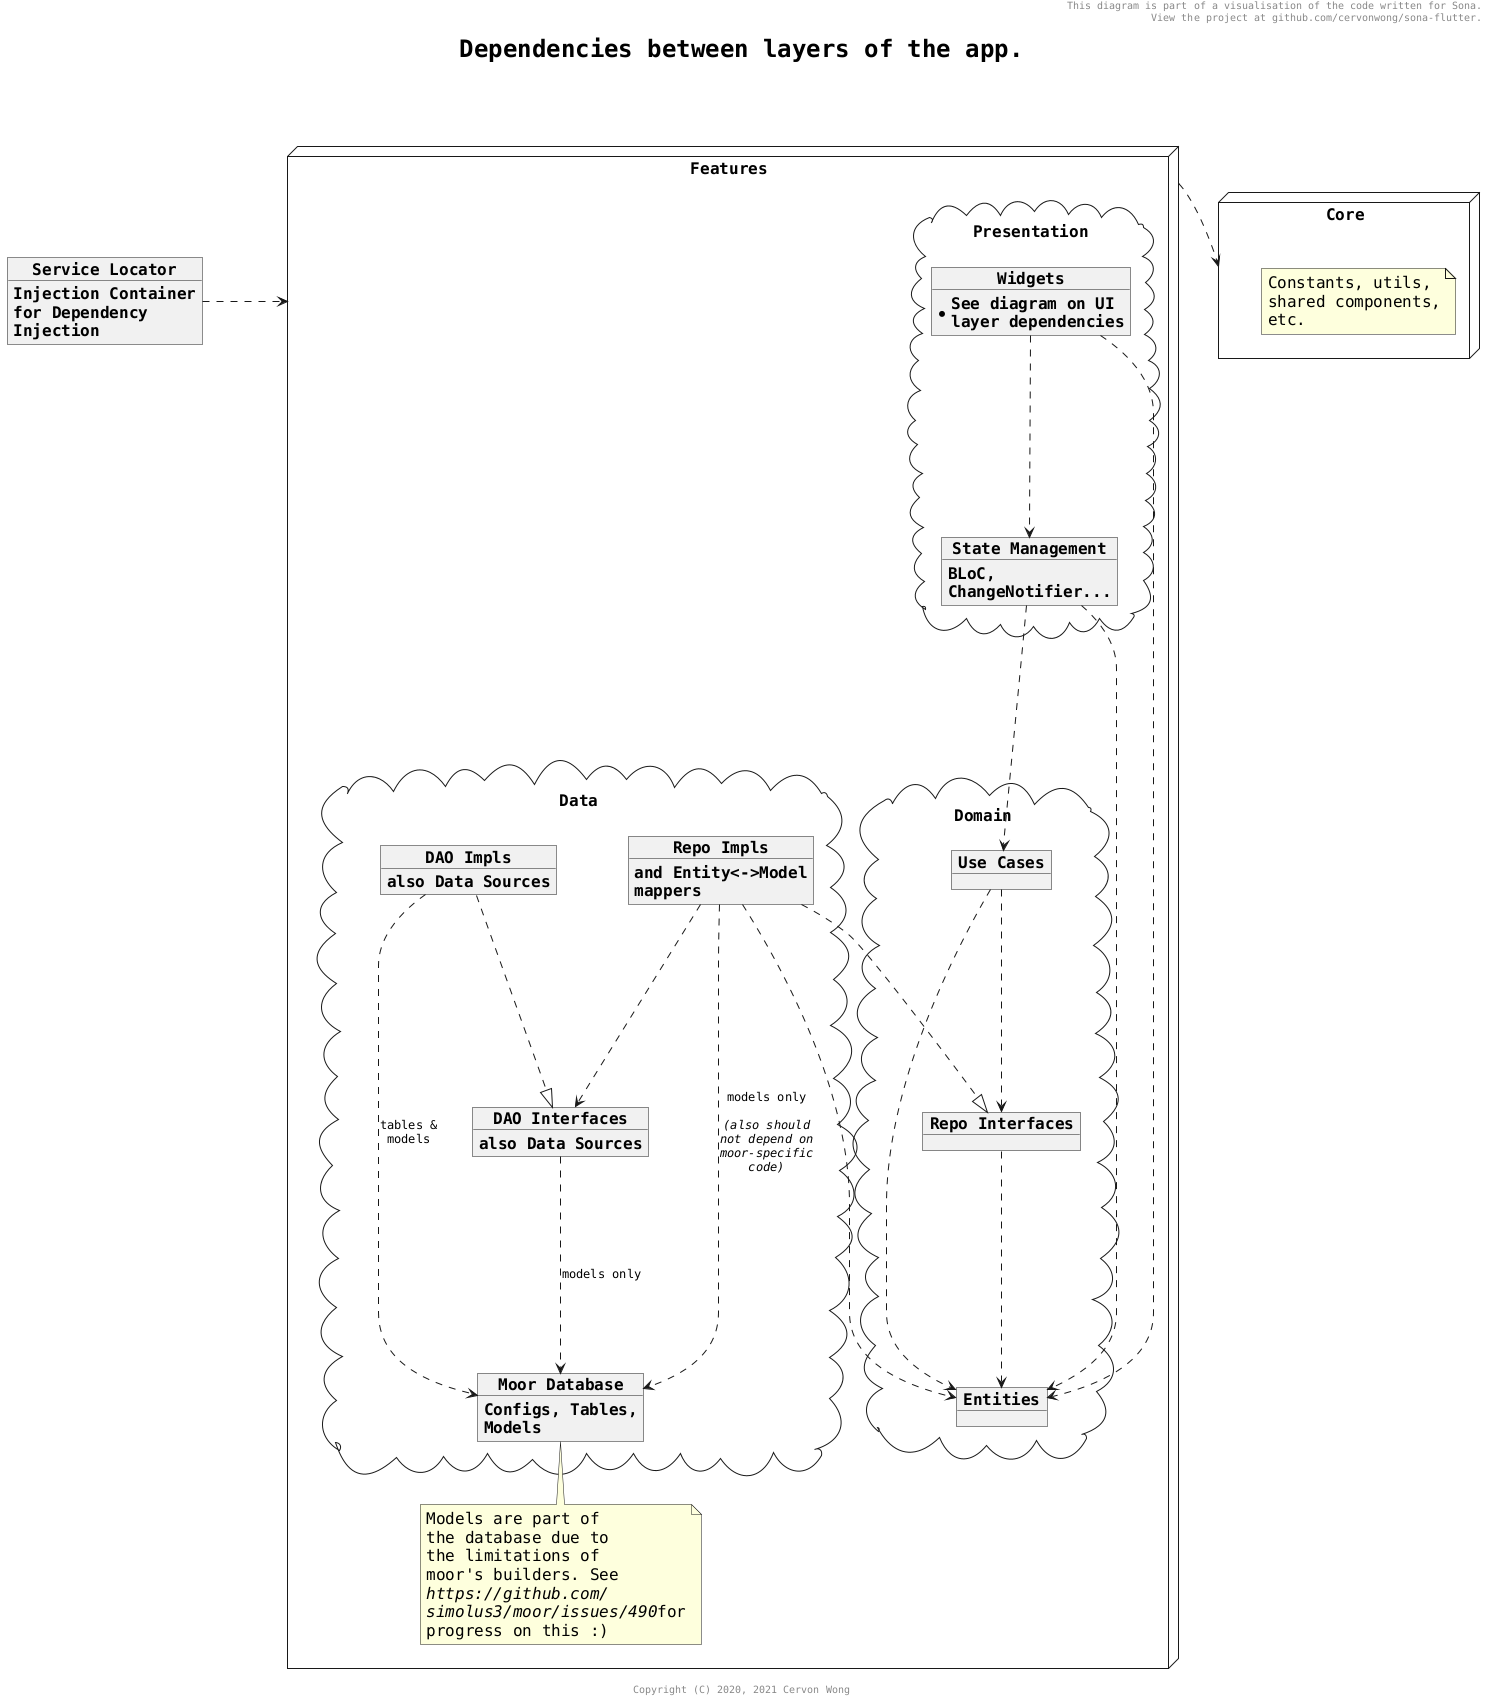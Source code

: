 @startuml

skinparam wrapWidth 200
skinparam maxMessageSize 100
skinparam defaultFontName Monospaced
skinparam defaultFontSize 16
skinparam arrowFontSize 12
skinparam objectFontStyle bold
skinparam titleFontSize 24
skinparam titleFontStyle bold
skinparam shadowing false

header This diagram is part of a visualisation of the code written for Sona.\n View the project at github.com/cervonwong/sona-flutter.
title Dependencies between layers of the app.\n
footer Copyright (C) 2020, 2021 Cervon Wong

package Features <<Node>> {
	package Presentation <<Cloud>> {
		object "Widgets" as w {
			*See diagram on UI layer dependencies
		}
		object "State Management" as s {
			BLoC, ChangeNotifier...
		}
	}
	
	package Domain <<Cloud>> {
		object "Use Cases" as u
		object "Entities" as e
		object "Repo Interfaces" as ir
	}
	
	package Data <<Cloud>> {
		object "Repo Impls" as ri {
			and Entity<->Model mappers
		}
		object "DAO Impls" AS di {
			also Data Sources
		}
		object "DAO Interfaces" as id {
			also Data Sources
		}
		object "Moor Database" as db {
			Configs, Tables, Models
		}
	}

	note bottom of db
    	Models are part of the database due to the limitations of moor's builders. See <i>https://github.com/ simolus3/moor/issues/490</i>for progress on this :)
    end note
}

object "Service Locator" as sl {
	Injection Container for Dependency Injection
}

package Core <<Node>> {
	note "Constants, utils, shared components, etc." as n1
}

w  ....>  s
w  ....>  e
s  ....>  u
s  ....>  e
u  ....>  e
u  ....>  ir
ir ....>  e
ri ....|> ir
ri ....>  id
ri ....>  db : models only\n\n<i>(also should not depend on moor-specific code)
ri ....>  e
di ....>  db : tables & models
di ....|> id
id ....>  db : models only

sl .> Features : \t
Features .> Core : \t

@enduml
